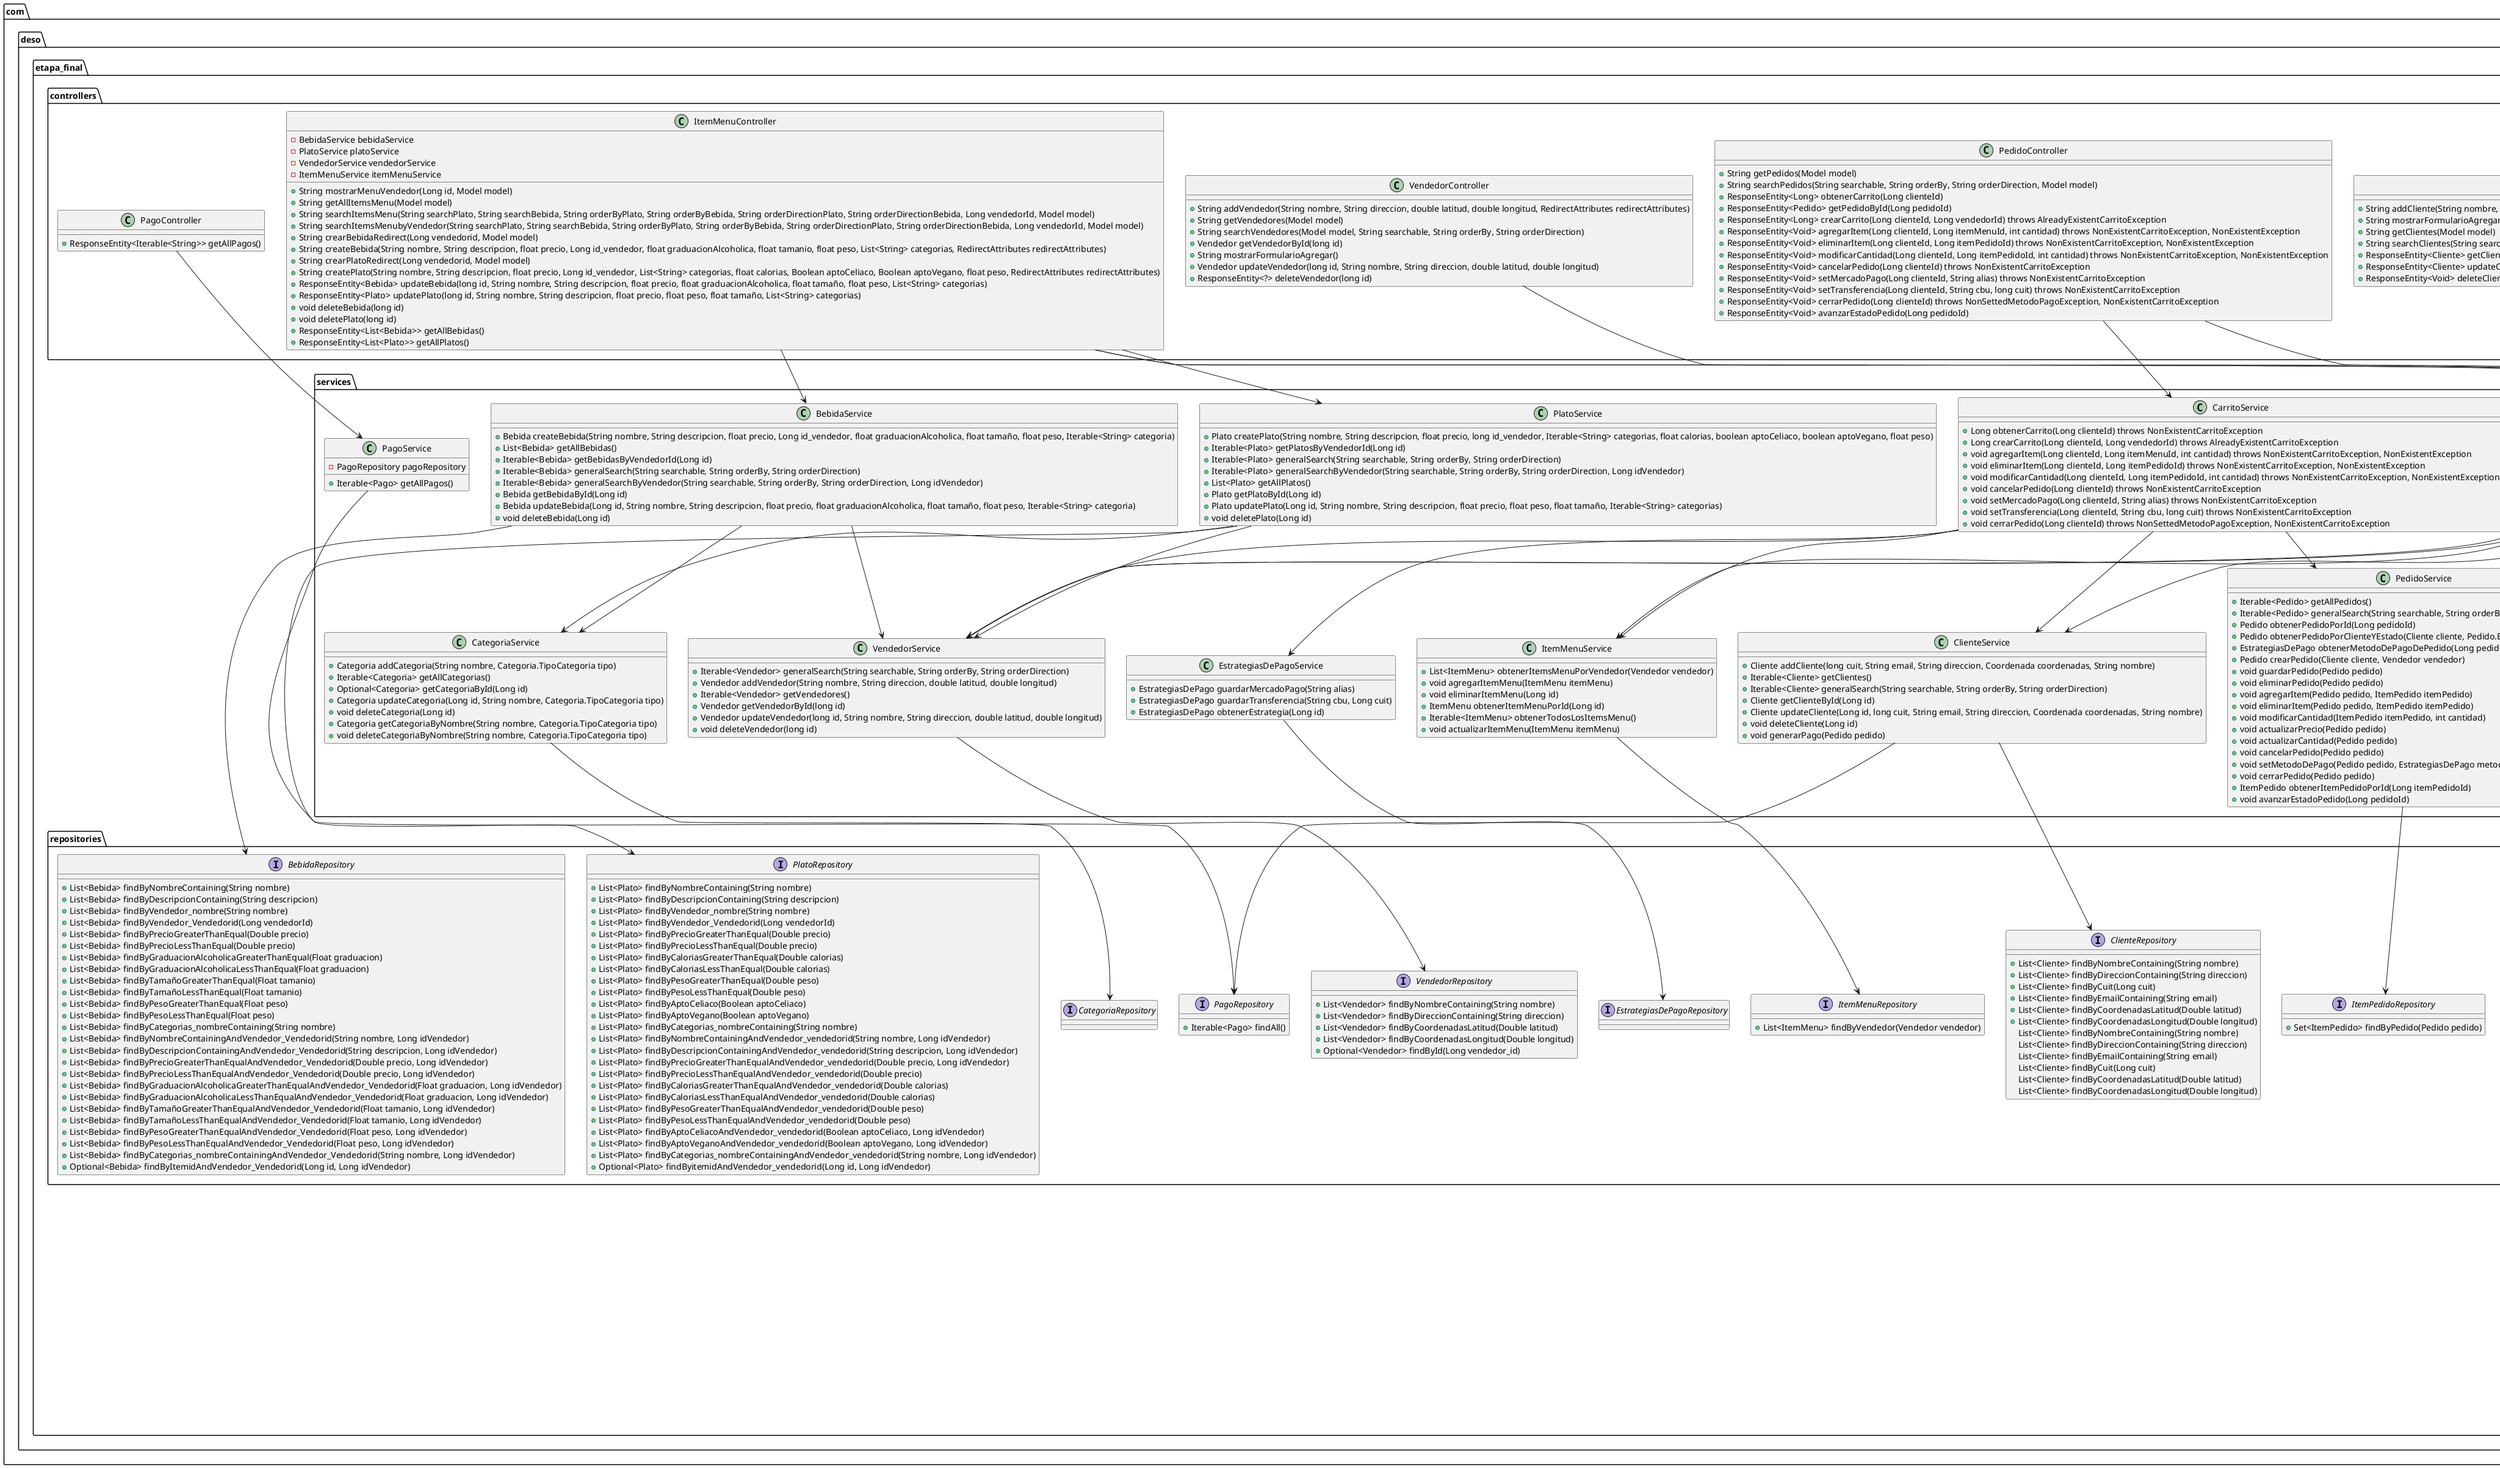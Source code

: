 @startuml
package com.deso.etapa_final.model {
    class Cliente {
        Long clienteid
        Long cuit
        String email
        String direccion
        String nombre
    }

    class Coordenada {
        - Double latitud
        - Double longitud
    }

    class Vendedor {
        - Long vendedorid
        - String nombre
        - String direccion
    }

    class Pedido {
        Long pedidoid
        EstadoPedido estado
        String descripcion
        Double precio
        int cantidad
    }

    enum EstadoPedido {
        EN_CARRITO
        RECIBIDO
        EN_ENVIO
        ENTREGADO
    }

    class ItemPedido {
        Long itemPedidoId
        int cantidad
        Double precio
    }

    abstract class ItemMenu {
        Long itemid
        String nombre
        String descripcion
        float precio
        Boolean es_bebida
        abstract boolean esComida()
        abstract boolean esBebida()
        abstract boolean aptoVegano()
    }

    class Plato extends ItemMenu {
        - float calorias
        - boolean aptoCeliaco
        - boolean aptoVegano
        - float peso
        + boolean esComida()
        + boolean esBebida()
        + boolean aptoVegano()
    }

    class Bebida extends ItemMenu {
        Float graduacionAlcoholica
        Float tamaño
        Float peso
        boolean esComida()
        boolean esBebida()
        boolean aptoVegano()
    }

    class Categoria {
        Long categoriaid
        String nombre
        TipoCategoria tipo
    }

    enum TipoCategoria {
        PLATO
        BEBIDA
    }
    interface EstrategiasDePagoInterface{
        float cerrarPago(float valor)
    }

    abstract class EstrategiasDePago implements EstrategiasDePagoInterface{
        Long metodopagoid
        abstract float cerrarPago(float valor)
    }

    class PagoTransferencia extends EstrategiasDePago {
        String cbu
        Long cuit
        float cerrarPago(float valor)
    }

    class PagoMercadoPago extends EstrategiasDePago {
        String alias
        float cerrarPago(float valor)
    }

    class Pago {
        Long id
        Double monto
        Date fechaPago
        String getResumen()
    }
}

package com.deso.etapa_final.services {
    class PedidoService {

        + Iterable<Pedido> getAllPedidos()
        + Iterable<Pedido> generalSearch(String searchable, String orderBy, String orderDirection)
        + Pedido obtenerPedidoPorId(Long pedidoId)
        + Pedido obtenerPedidoPorClienteYEstado(Cliente cliente, Pedido.EstadoPedido estado)
        + EstrategiasDePago obtenerMetodoDePagoDePedido(Long pedidoId)
        + Pedido crearPedido(Cliente cliente, Vendedor vendedor)
        + void guardarPedido(Pedido pedido)
        + void eliminarPedido(Pedido pedido)
        + void agregarItem(Pedido pedido, ItemPedido itemPedido)
        + void eliminarItem(Pedido pedido, ItemPedido itemPedido)
        + void modificarCantidad(ItemPedido itemPedido, int cantidad)
        + void actualizarPrecio(Pedido pedido)
        + void actualizarCantidad(Pedido pedido)
        + void cancelarPedido(Pedido pedido)
        + void setMetodoDePago(Pedido pedido, EstrategiasDePago metodoDePago)
        + void cerrarPedido(Pedido pedido)
        + ItemPedido obtenerItemPedidoPorId(Long itemPedidoId)
        + void avanzarEstadoPedido(Long pedidoId)
    }

    class ClienteService {
        
        + Cliente addCliente(long cuit, String email, String direccion, Coordenada coordenadas, String nombre)
        + Iterable<Cliente> getClientes()
        + Iterable<Cliente> generalSearch(String searchable, String orderBy, String orderDirection)
        + Cliente getClienteById(Long id)
        + Cliente updateCliente(Long id, long cuit, String email, String direccion, Coordenada coordenadas, String nombre)
        + void deleteCliente(Long id)
        + void generarPago(Pedido pedido)
    }

    class PagoService {
        - PagoRepository pagoRepository
        
        + Iterable<Pago> getAllPagos()
    }

    class VendedorService {

        + Iterable<Vendedor> generalSearch(String searchable, String orderBy, String orderDirection)
        + Vendedor addVendedor(String nombre, String direccion, double latitud, double longitud)
        + Iterable<Vendedor> getVendedores()
        + Vendedor getVendedorById(long id)
        + Vendedor updateVendedor(long id, String nombre, String direccion, double latitud, double longitud)
        + void deleteVendedor(long id)
    }

    class PlatoService {

        + Plato createPlato(String nombre, String descripcion, float precio, long id_vendedor, Iterable<String> categorias, float calorias, boolean aptoCeliaco, boolean aptoVegano, float peso)
        + Iterable<Plato> getPlatosByVendedorId(Long id)
        + Iterable<Plato> generalSearch(String searchable, String orderBy, String orderDirection)
        + Iterable<Plato> generalSearchByVendedor(String searchable, String orderBy, String orderDirection, Long idVendedor)
        + List<Plato> getAllPlatos()
        + Plato getPlatoById(Long id)
        + Plato updatePlato(Long id, String nombre, String descripcion, float precio, float peso, float tamaño, Iterable<String> categorias)
        + void deletePlato(Long id)
    }
    
    class EstrategiasDePagoService {

        + EstrategiasDePago guardarMercadoPago(String alias)
        + EstrategiasDePago guardarTransferencia(String cbu, Long cuit)
        + EstrategiasDePago obtenerEstrategia(Long id)
    }

    class CategoriaService {

        + Categoria addCategoria(String nombre, Categoria.TipoCategoria tipo)
        + Iterable<Categoria> getAllCategorias()
        + Optional<Categoria> getCategoriaById(Long id)
        + Categoria updateCategoria(Long id, String nombre, Categoria.TipoCategoria tipo)
        + void deleteCategoria(Long id)
        + Categoria getCategoriaByNombre(String nombre, Categoria.TipoCategoria tipo)
        + void deleteCategoriaByNombre(String nombre, Categoria.TipoCategoria tipo)
    }

    class CarritoService {

        + Long obtenerCarrito(Long clienteId) throws NonExistentCarritoException
        + Long crearCarrito(Long clienteId, Long vendedorId) throws AlreadyExistentCarritoException
        + void agregarItem(Long clienteId, Long itemMenuId, int cantidad) throws NonExistentCarritoException, NonExistentException
        + void eliminarItem(Long clienteId, Long itemPedidoId) throws NonExistentCarritoException, NonExistentException
        + void modificarCantidad(Long clienteId, Long itemPedidoId, int cantidad) throws NonExistentCarritoException, NonExistentException
        + void cancelarPedido(Long clienteId) throws NonExistentCarritoException
        + void setMercadoPago(Long clienteId, String alias) throws NonExistentCarritoException
        + void setTransferencia(Long clienteId, String cbu, long cuit) throws NonExistentCarritoException
        + void cerrarPedido(Long clienteId) throws NonSettedMetodoPagoException, NonExistentCarritoException
    }

    class BebidaService {

        + Bebida createBebida(String nombre, String descripcion, float precio, Long id_vendedor, float graduacionAlcoholica, float tamaño, float peso, Iterable<String> categoria)
        + List<Bebida> getAllBebidas()
        + Iterable<Bebida> getBebidasByVendedorId(Long id)
        + Iterable<Bebida> generalSearch(String searchable, String orderBy, String orderDirection)
        + Iterable<Bebida> generalSearchByVendedor(String searchable, String orderBy, String orderDirection, Long idVendedor)
        + Bebida getBebidaById(Long id)
        + Bebida updateBebida(Long id, String nombre, String descripcion, float precio, float graduacionAlcoholica, float tamaño, float peso, Iterable<String> categoria)
        + void deleteBebida(Long id)
    }

    class ItemMenuService {

        + List<ItemMenu> obtenerItemsMenuPorVendedor(Vendedor vendedor)
        + void agregarItemMenu(ItemMenu itemMenu)
        + void eliminarItemMenu(Long id)
        + ItemMenu obtenerItemMenuPorId(Long id)
        + Iterable<ItemMenu> obtenerTodosLosItemsMenu()
        + void actualizarItemMenu(ItemMenu itemMenu)
    }
}

package com.deso.etapa_final.repositories {
    interface PedidoRepository {
        List<Pedido> findByClienteAndEstado(Cliente cliente, Pedido.EstadoPedido estado)
        List<Pedido> findByDescripcionContaining(String descripcion)
        List<Pedido> findByPrecioGreaterThanEqual(Double precio)
        List<Pedido> findByPrecioLessThanEqual(Double precio)
        List<Pedido> findByPrecioBetween(Double precio1, Double precio2)
        List<Pedido> findByCantidadGreaterThanEqual(int cantidad)
        List<Pedido> findByCantidadLessThanEqual(int cantidad)
        List<Pedido> findByCantidadBetween(int cantidad1, int cantidad2)
        List<Pedido> findByEstado(Pedido.EstadoPedido estado)
        List<Pedido> findByVendedorId(Long vendedorId)
        List<Pedido> findByCliente_ClienteId(Long clienteId)
        List<Pedido> findByTipoMetodoDePago(String tipoMetodoDePago)
        List<Pedido> findByMetodoDePago_Nombre(String nombre)
    }

    interface BebidaRepository {
        + List<Bebida> findByNombreContaining(String nombre)
        + List<Bebida> findByDescripcionContaining(String descripcion)
        + List<Bebida> findByVendedor_nombre(String nombre)
        + List<Bebida> findByVendedor_Vendedorid(Long vendedorId)
        + List<Bebida> findByPrecioGreaterThanEqual(Double precio)
        + List<Bebida> findByPrecioLessThanEqual(Double precio)
        + List<Bebida> findByGraduacionAlcoholicaGreaterThanEqual(Float graduacion)
        + List<Bebida> findByGraduacionAlcoholicaLessThanEqual(Float graduacion)
        + List<Bebida> findByTamañoGreaterThanEqual(Float tamanio)
        + List<Bebida> findByTamañoLessThanEqual(Float tamanio)
        + List<Bebida> findByPesoGreaterThanEqual(Float peso)
        + List<Bebida> findByPesoLessThanEqual(Float peso)
        + List<Bebida> findByCategorias_nombreContaining(String nombre)
        + List<Bebida> findByNombreContainingAndVendedor_Vendedorid(String nombre, Long idVendedor)
        + List<Bebida> findByDescripcionContainingAndVendedor_Vendedorid(String descripcion, Long idVendedor)
        + List<Bebida> findByPrecioGreaterThanEqualAndVendedor_Vendedorid(Double precio, Long idVendedor)
        + List<Bebida> findByPrecioLessThanEqualAndVendedor_Vendedorid(Double precio, Long idVendedor)
        + List<Bebida> findByGraduacionAlcoholicaGreaterThanEqualAndVendedor_Vendedorid(Float graduacion, Long idVendedor)
        + List<Bebida> findByGraduacionAlcoholicaLessThanEqualAndVendedor_Vendedorid(Float graduacion, Long idVendedor)
        + List<Bebida> findByTamañoGreaterThanEqualAndVendedor_Vendedorid(Float tamanio, Long idVendedor)
        + List<Bebida> findByTamañoLessThanEqualAndVendedor_Vendedorid(Float tamanio, Long idVendedor)
        + List<Bebida> findByPesoGreaterThanEqualAndVendedor_Vendedorid(Float peso, Long idVendedor)
        + List<Bebida> findByPesoLessThanEqualAndVendedor_Vendedorid(Float peso, Long idVendedor)
        + List<Bebida> findByCategorias_nombreContainingAndVendedor_Vendedorid(String nombre, Long idVendedor)
        + Optional<Bebida> findByItemidAndVendedor_Vendedorid(Long id, Long idVendedor)
    }

    interface CategoriaRepository {
    }

    interface PlatoRepository {
        + List<Plato> findByNombreContaining(String nombre)
        + List<Plato> findByDescripcionContaining(String descripcion)
        + List<Plato> findByVendedor_nombre(String nombre)
        + List<Plato> findByVendedor_Vendedorid(Long vendedorId)
        + List<Plato> findByPrecioGreaterThanEqual(Double precio)
        + List<Plato> findByPrecioLessThanEqual(Double precio)
        + List<Plato> findByCaloriasGreaterThanEqual(Double calorias)
        + List<Plato> findByCaloriasLessThanEqual(Double calorias)
        + List<Plato> findByPesoGreaterThanEqual(Double peso)
        + List<Plato> findByPesoLessThanEqual(Double peso)
        + List<Plato> findByAptoCeliaco(Boolean aptoCeliaco)
        + List<Plato> findByAptoVegano(Boolean aptoVegano)
        + List<Plato> findByCategorias_nombreContaining(String nombre)
        + List<Plato> findByNombreContainingAndVendedor_vendedorid(String nombre, Long idVendedor)
        + List<Plato> findByDescripcionContainingAndVendedor_vendedorid(String descripcion, Long idVendedor)
        + List<Plato> findByPrecioGreaterThanEqualAndVendedor_vendedorid(Double precio, Long idVendedor)
        + List<Plato> findByPrecioLessThanEqualAndVendedor_vendedorid(Double precio)
        + List<Plato> findByCaloriasGreaterThanEqualAndVendedor_vendedorid(Double calorias)
        + List<Plato> findByCaloriasLessThanEqualAndVendedor_vendedorid(Double calorias)
        + List<Plato> findByPesoGreaterThanEqualAndVendedor_vendedorid(Double peso)
        + List<Plato> findByPesoLessThanEqualAndVendedor_vendedorid(Double peso)
        + List<Plato> findByAptoCeliacoAndVendedor_vendedorid(Boolean aptoCeliaco, Long idVendedor)
        + List<Plato> findByAptoVeganoAndVendedor_vendedorid(Boolean aptoVegano, Long idVendedor)
        + List<Plato> findByCategorias_nombreContainingAndVendedor_vendedorid(String nombre, Long idVendedor)
        + Optional<Plato> findByitemidAndVendedor_vendedorid(Long id, Long idVendedor)
    }

    interface ClienteRepository {
        + List<Cliente> findByNombreContaining(String nombre)
        + List<Cliente> findByDireccionContaining(String direccion)
        + List<Cliente> findByCuit(Long cuit)
        + List<Cliente> findByEmailContaining(String email)
        + List<Cliente> findByCoordenadasLatitud(Double latitud)
        + List<Cliente> findByCoordenadasLongitud(Double longitud)
    }

    interface EstrategiasDePagoRepository {
    }

    interface ItemMenuRepository {
        + List<ItemMenu> findByVendedor(Vendedor vendedor)
    }

    interface ItemPedidoRepository {
        + Set<ItemPedido> findByPedido(Pedido pedido)
    }

    interface PagoRepository {
        + Iterable<Pago> findAll()
    }


    interface ClienteRepository {
        List<Cliente> findByNombreContaining(String nombre)
        List<Cliente> findByDireccionContaining(String direccion)
        List<Cliente> findByEmailContaining(String email)
        List<Cliente> findByCuit(Long cuit)
        List<Cliente> findByCoordenadasLatitud(Double latitud)
        List<Cliente> findByCoordenadasLongitud(Double longitud)
    }

    interface VendedorRepository {
        + List<Vendedor> findByNombreContaining(String nombre)
        + List<Vendedor> findByDireccionContaining(String direccion)
        + List<Vendedor> findByCoordenadasLatitud(Double latitud)
        + List<Vendedor> findByCoordenadasLongitud(Double longitud)
        + Optional<Vendedor> findById(Long vendedor_id)
    }

}

package com.deso.etapa_final.controllers {
     class ItemMenuController {
        - BebidaService bebidaService
        - PlatoService platoService
        - VendedorService vendedorService
        - ItemMenuService itemMenuService

        + String mostrarMenuVendedor(Long id, Model model)
        + String getAllItemsMenu(Model model)
        + String searchItemsMenu(String searchPlato, String searchBebida, String orderByPlato, String orderByBebida, String orderDirectionPlato, String orderDirectionBebida, Long vendedorId, Model model)
        + String searchItemsMenubyVendedor(String searchPlato, String searchBebida, String orderByPlato, String orderByBebida, String orderDirectionPlato, String orderDirectionBebida, Long vendedorId, Model model)
        + String crearBebidaRedirect(Long vendedorid, Model model)
        + String createBebida(String nombre, String descripcion, float precio, Long id_vendedor, float graduacionAlcoholica, float tamanio, float peso, List<String> categorias, RedirectAttributes redirectAttributes)
        + String crearPlatoRedirect(Long vendedorid, Model model)
        + String createPlato(String nombre, String descripcion, float precio, Long id_vendedor, List<String> categorias, float calorias, Boolean aptoCeliaco, Boolean aptoVegano, float peso, RedirectAttributes redirectAttributes)
        + ResponseEntity<Bebida> updateBebida(long id, String nombre, String descripcion, float precio, float graduacionAlcoholica, float tamaño, float peso, List<String> categorias)
        + ResponseEntity<Plato> updatePlato(long id, String nombre, String descripcion, float precio, float peso, float tamaño, List<String> categorias)
        + void deleteBebida(long id)
        + void deletePlato(long id)
        + ResponseEntity<List<Bebida>> getAllBebidas()
        + ResponseEntity<List<Plato>> getAllPlatos()
    }

    class ClienteController {

        + String addCliente(String nombre, long cuit, String email, String direccion, double latitud, double longitud)
        + String mostrarFormularioAgregar()
        + String getClientes(Model model)
        + String searchClientes(String searchable, String orderBy, String orderDirection, Model model)
        + ResponseEntity<Cliente> getClienteById(Long id)
        + ResponseEntity<Cliente> updateCliente(Long id, long cuit, String email, String direccion, Coordenada coordenadas, String nombre)
        + ResponseEntity<Void> deleteCliente(Long id)
    }
    class PagoController {

        + ResponseEntity<Iterable<String>> getAllPagos()
    }
     class PedidoController {

        + String getPedidos(Model model)
        + String searchPedidos(String searchable, String orderBy, String orderDirection, Model model)
        + ResponseEntity<Long> obtenerCarrito(Long clienteId)
        + ResponseEntity<Pedido> getPedidoById(Long pedidoId)
        + ResponseEntity<Long> crearCarrito(Long clienteId, Long vendedorId) throws AlreadyExistentCarritoException
        + ResponseEntity<Void> agregarItem(Long clienteId, Long itemMenuId, int cantidad) throws NonExistentCarritoException, NonExistentException
        + ResponseEntity<Void> eliminarItem(Long clienteId, Long itemPedidoId) throws NonExistentCarritoException, NonExistentException
        + ResponseEntity<Void> modificarCantidad(Long clienteId, Long itemPedidoId, int cantidad) throws NonExistentCarritoException, NonExistentException
        + ResponseEntity<Void> cancelarPedido(Long clienteId) throws NonExistentCarritoException
        + ResponseEntity<Void> setMercadoPago(Long clienteId, String alias) throws NonExistentCarritoException
        + ResponseEntity<Void> setTransferencia(Long clienteId, String cbu, long cuit) throws NonExistentCarritoException
        + ResponseEntity<Void> cerrarPedido(Long clienteId) throws NonSettedMetodoPagoException, NonExistentCarritoException
        + ResponseEntity<Void> avanzarEstadoPedido(Long pedidoId)
    }
     class VendedorController {

        + String addVendedor(String nombre, String direccion, double latitud, double longitud, RedirectAttributes redirectAttributes)
        + String getVendedores(Model model)
        + String searchVendedores(Model model, String searchable, String orderBy, String orderDirection)
        + Vendedor getVendedorById(long id)
        + String mostrarFormularioAgregar()
        + Vendedor updateVendedor(long id, String nombre, String direccion, double latitud, double longitud)
        + ResponseEntity<?> deleteVendedor(long id)
    }
}

Pedido "*" --> "1" Cliente
Pedido "*" --> "1" Vendedor
Pedido "1" <--> "*" ItemPedido
Pedido "1..*" --> "0..1" EstrategiasDePago
Cliente "1..*" --> "1" Coordenada
Vendedor "1..*" --> "1" Coordenada
ItemPedido "1" --> "1" ItemMenu
ItemMenu "*" --> "1" Vendedor
ItemMenu "1..*" --> "*" Categoria
Categoria --> TipoCategoria
Pago "0..1" --> "1" Pedido
PedidoService --> PedidoRepository
PedidoService --> ItemPedidoRepository
ClienteService --> ClienteRepository
ClienteService --> PagoRepository
PagoService --> PagoRepository
VendedorService --> VendedorRepository
PlatoService --> PlatoRepository
PlatoService --> CategoriaService
PlatoService --> VendedorService
EstrategiasDePagoService --> EstrategiasDePagoRepository
CategoriaService --> CategoriaRepository
CarritoService --> PedidoService
CarritoService --> ClienteService
CarritoService --> VendedorService
CarritoService --> ItemMenuService
CarritoService --> EstrategiasDePagoService
BebidaService --> BebidaRepository
BebidaService --> CategoriaService
BebidaService --> VendedorService
ItemMenuService --> ItemMenuRepository
ClienteController --> ClienteService
ItemMenuController --> BebidaService
ItemMenuController --> PlatoService
ItemMenuController --> VendedorService
ItemMenuController --> ItemMenuService
PagoController --> PagoService
PedidoController --> CarritoService
PedidoController --> PedidoService
VendedorController --> VendedorService

@enduml